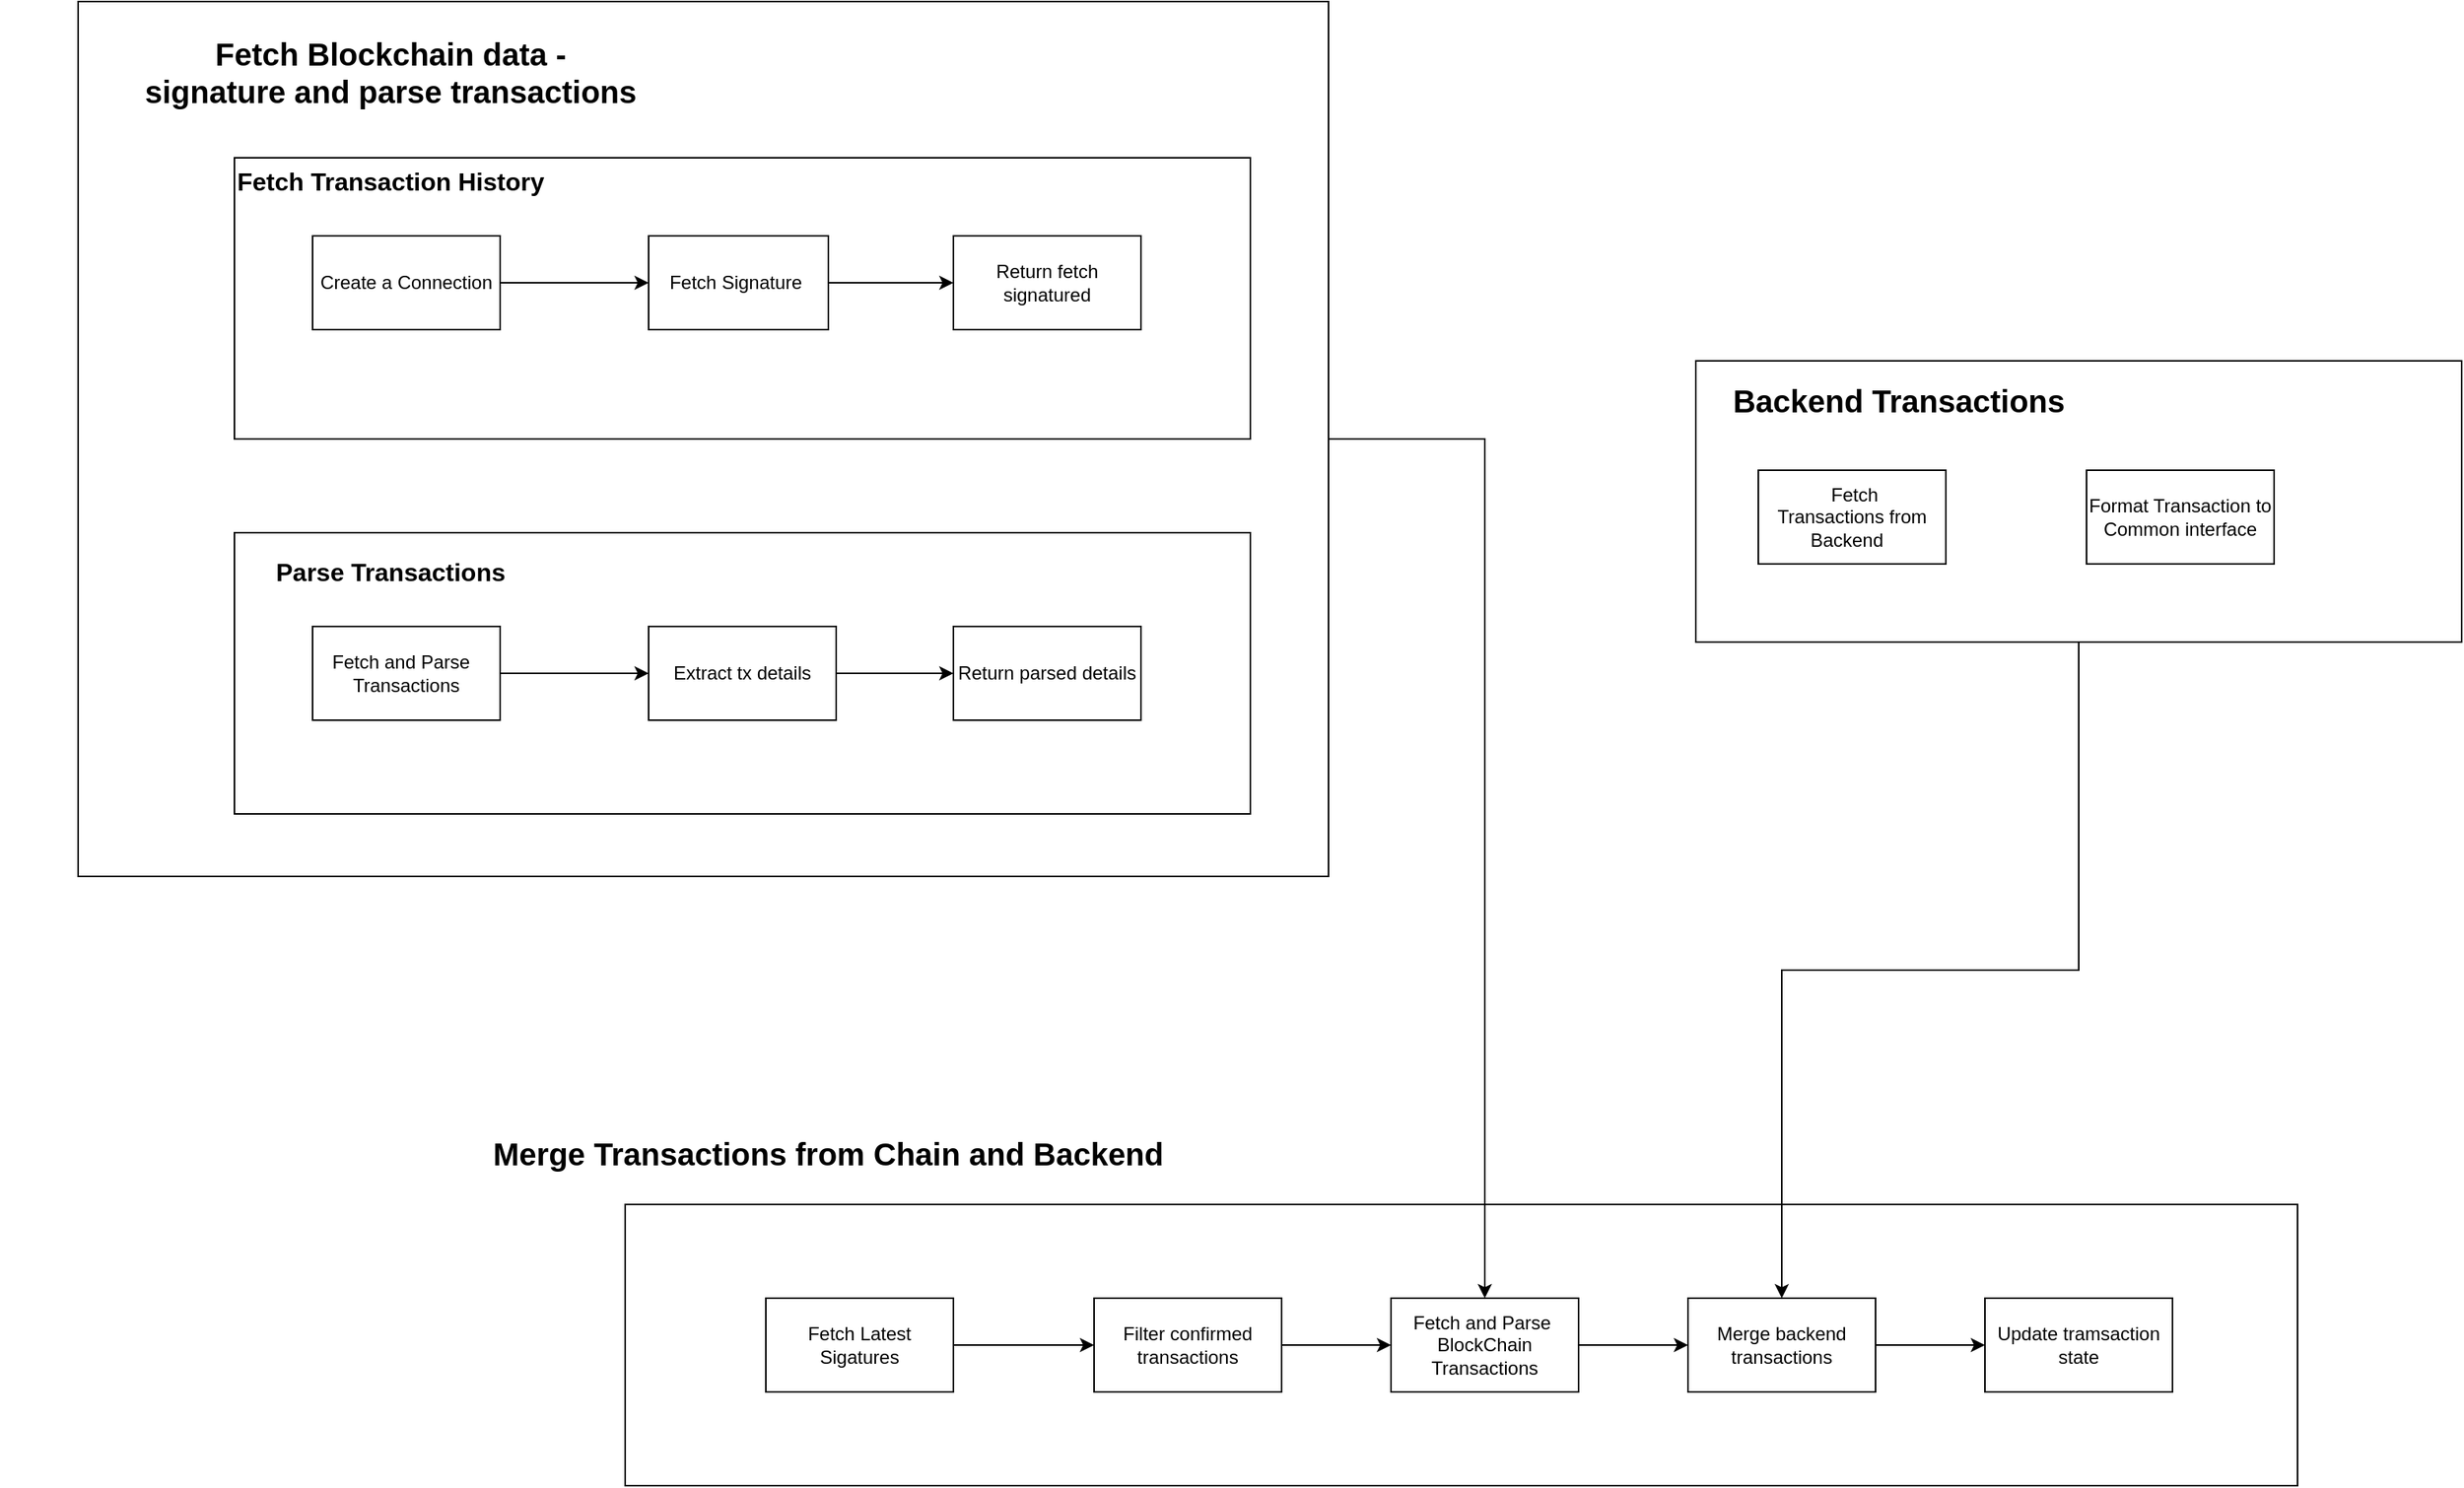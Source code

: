 <mxfile version="24.7.17">
  <diagram name="Page-1" id="PoZPb7VsL8UbrUY4kVbc">
    <mxGraphModel dx="2483" dy="1092" grid="1" gridSize="10" guides="1" tooltips="1" connect="1" arrows="1" fold="1" page="1" pageScale="1" pageWidth="827" pageHeight="1169" math="0" shadow="0">
      <root>
        <mxCell id="0" />
        <mxCell id="1" parent="0" />
        <mxCell id="6yPU7hheoDjGbnNmIRyW-13" value="" style="rounded=0;whiteSpace=wrap;html=1;" vertex="1" parent="1">
          <mxGeometry x="300" y="860" width="1070" height="180" as="geometry" />
        </mxCell>
        <mxCell id="6yPU7hheoDjGbnNmIRyW-22" style="edgeStyle=orthogonalEdgeStyle;rounded=0;orthogonalLoop=1;jettySize=auto;html=1;" edge="1" parent="1" source="6yPU7hheoDjGbnNmIRyW-19" target="6yPU7hheoDjGbnNmIRyW-16">
          <mxGeometry relative="1" as="geometry" />
        </mxCell>
        <mxCell id="6yPU7hheoDjGbnNmIRyW-19" value="" style="rounded=0;whiteSpace=wrap;html=1;" vertex="1" parent="1">
          <mxGeometry x="-50" y="90" width="800" height="560" as="geometry" />
        </mxCell>
        <mxCell id="6yPU7hheoDjGbnNmIRyW-1" value="" style="rounded=0;whiteSpace=wrap;html=1;" vertex="1" parent="1">
          <mxGeometry x="50" y="190" width="650" height="180" as="geometry" />
        </mxCell>
        <mxCell id="6yPU7hheoDjGbnNmIRyW-28" value="" style="edgeStyle=orthogonalEdgeStyle;rounded=0;orthogonalLoop=1;jettySize=auto;html=1;" edge="1" parent="1" source="6yPU7hheoDjGbnNmIRyW-2" target="6yPU7hheoDjGbnNmIRyW-3">
          <mxGeometry relative="1" as="geometry" />
        </mxCell>
        <mxCell id="6yPU7hheoDjGbnNmIRyW-2" value="Create a Connection" style="rounded=0;whiteSpace=wrap;html=1;" vertex="1" parent="1">
          <mxGeometry x="100" y="240" width="120" height="60" as="geometry" />
        </mxCell>
        <mxCell id="6yPU7hheoDjGbnNmIRyW-29" value="" style="edgeStyle=orthogonalEdgeStyle;rounded=0;orthogonalLoop=1;jettySize=auto;html=1;" edge="1" parent="1" source="6yPU7hheoDjGbnNmIRyW-3" target="6yPU7hheoDjGbnNmIRyW-8">
          <mxGeometry relative="1" as="geometry" />
        </mxCell>
        <mxCell id="6yPU7hheoDjGbnNmIRyW-3" value="Fetch Signature&amp;nbsp;" style="rounded=0;whiteSpace=wrap;html=1;" vertex="1" parent="1">
          <mxGeometry x="315" y="240" width="115" height="60" as="geometry" />
        </mxCell>
        <mxCell id="6yPU7hheoDjGbnNmIRyW-4" value="" style="rounded=0;whiteSpace=wrap;html=1;" vertex="1" parent="1">
          <mxGeometry x="50" y="430" width="650" height="180" as="geometry" />
        </mxCell>
        <mxCell id="6yPU7hheoDjGbnNmIRyW-30" value="" style="edgeStyle=orthogonalEdgeStyle;rounded=0;orthogonalLoop=1;jettySize=auto;html=1;" edge="1" parent="1" source="6yPU7hheoDjGbnNmIRyW-5" target="6yPU7hheoDjGbnNmIRyW-6">
          <mxGeometry relative="1" as="geometry" />
        </mxCell>
        <mxCell id="6yPU7hheoDjGbnNmIRyW-5" value="&lt;div&gt;&amp;nbsp;Fetch and Parse&amp;nbsp; &amp;nbsp; &lt;span style=&quot;background-color: initial;&quot;&gt;&amp;nbsp;Transactions&amp;nbsp;&lt;/span&gt;&lt;/div&gt;" style="rounded=0;whiteSpace=wrap;html=1;" vertex="1" parent="1">
          <mxGeometry x="100" y="490" width="120" height="60" as="geometry" />
        </mxCell>
        <mxCell id="6yPU7hheoDjGbnNmIRyW-31" value="" style="edgeStyle=orthogonalEdgeStyle;rounded=0;orthogonalLoop=1;jettySize=auto;html=1;" edge="1" parent="1" source="6yPU7hheoDjGbnNmIRyW-6" target="6yPU7hheoDjGbnNmIRyW-7">
          <mxGeometry relative="1" as="geometry" />
        </mxCell>
        <mxCell id="6yPU7hheoDjGbnNmIRyW-6" value="&lt;div&gt;Extract tx details&lt;/div&gt;" style="rounded=0;whiteSpace=wrap;html=1;" vertex="1" parent="1">
          <mxGeometry x="315" y="490" width="120" height="60" as="geometry" />
        </mxCell>
        <mxCell id="6yPU7hheoDjGbnNmIRyW-7" value="&lt;div&gt;Return parsed details&lt;/div&gt;" style="rounded=0;whiteSpace=wrap;html=1;" vertex="1" parent="1">
          <mxGeometry x="510" y="490" width="120" height="60" as="geometry" />
        </mxCell>
        <mxCell id="6yPU7hheoDjGbnNmIRyW-8" value="Return fetch signatured" style="rounded=0;whiteSpace=wrap;html=1;" vertex="1" parent="1">
          <mxGeometry x="510" y="240" width="120" height="60" as="geometry" />
        </mxCell>
        <mxCell id="6yPU7hheoDjGbnNmIRyW-23" style="edgeStyle=orthogonalEdgeStyle;rounded=0;orthogonalLoop=1;jettySize=auto;html=1;entryX=0.5;entryY=0;entryDx=0;entryDy=0;" edge="1" parent="1" source="6yPU7hheoDjGbnNmIRyW-9" target="6yPU7hheoDjGbnNmIRyW-17">
          <mxGeometry relative="1" as="geometry" />
        </mxCell>
        <mxCell id="6yPU7hheoDjGbnNmIRyW-9" value="" style="rounded=0;whiteSpace=wrap;html=1;" vertex="1" parent="1">
          <mxGeometry x="985" y="320" width="490" height="180" as="geometry" />
        </mxCell>
        <mxCell id="6yPU7hheoDjGbnNmIRyW-10" value="&lt;font style=&quot;font-size: 20px;&quot;&gt;&lt;b&gt;Backend Transactions&lt;/b&gt;&lt;/font&gt;" style="text;html=1;align=center;verticalAlign=middle;whiteSpace=wrap;rounded=0;" vertex="1" parent="1">
          <mxGeometry x="995" y="330" width="240" height="30" as="geometry" />
        </mxCell>
        <mxCell id="6yPU7hheoDjGbnNmIRyW-11" value="&lt;div&gt;&amp;nbsp;Fetch Transactions&amp;nbsp;&lt;span style=&quot;background-color: initial;&quot;&gt;from Backend&amp;nbsp;&amp;nbsp;&lt;/span&gt;&lt;/div&gt;" style="rounded=0;whiteSpace=wrap;html=1;" vertex="1" parent="1">
          <mxGeometry x="1025" y="390" width="120" height="60" as="geometry" />
        </mxCell>
        <mxCell id="6yPU7hheoDjGbnNmIRyW-12" value="&lt;div&gt;Format Transaction to Common interface&lt;/div&gt;" style="rounded=0;whiteSpace=wrap;html=1;" vertex="1" parent="1">
          <mxGeometry x="1235" y="390" width="120" height="60" as="geometry" />
        </mxCell>
        <mxCell id="6yPU7hheoDjGbnNmIRyW-24" value="" style="edgeStyle=orthogonalEdgeStyle;rounded=0;orthogonalLoop=1;jettySize=auto;html=1;" edge="1" parent="1" source="6yPU7hheoDjGbnNmIRyW-14" target="6yPU7hheoDjGbnNmIRyW-15">
          <mxGeometry relative="1" as="geometry" />
        </mxCell>
        <mxCell id="6yPU7hheoDjGbnNmIRyW-14" value="&lt;div&gt;Fetch Latest Sigatures&lt;/div&gt;" style="rounded=0;whiteSpace=wrap;html=1;" vertex="1" parent="1">
          <mxGeometry x="390" y="920" width="120" height="60" as="geometry" />
        </mxCell>
        <mxCell id="6yPU7hheoDjGbnNmIRyW-25" value="" style="edgeStyle=orthogonalEdgeStyle;rounded=0;orthogonalLoop=1;jettySize=auto;html=1;" edge="1" parent="1" source="6yPU7hheoDjGbnNmIRyW-15" target="6yPU7hheoDjGbnNmIRyW-16">
          <mxGeometry relative="1" as="geometry" />
        </mxCell>
        <mxCell id="6yPU7hheoDjGbnNmIRyW-15" value="&lt;div&gt;Filter confirmed transactions&lt;/div&gt;" style="rounded=0;whiteSpace=wrap;html=1;" vertex="1" parent="1">
          <mxGeometry x="600" y="920" width="120" height="60" as="geometry" />
        </mxCell>
        <mxCell id="6yPU7hheoDjGbnNmIRyW-26" value="" style="edgeStyle=orthogonalEdgeStyle;rounded=0;orthogonalLoop=1;jettySize=auto;html=1;" edge="1" parent="1" source="6yPU7hheoDjGbnNmIRyW-16" target="6yPU7hheoDjGbnNmIRyW-17">
          <mxGeometry relative="1" as="geometry" />
        </mxCell>
        <mxCell id="6yPU7hheoDjGbnNmIRyW-16" value="&lt;div&gt;Fetch and Parse&amp;nbsp;&lt;br&gt;BlockChain Transactions&lt;/div&gt;" style="rounded=0;whiteSpace=wrap;html=1;" vertex="1" parent="1">
          <mxGeometry x="790" y="920" width="120" height="60" as="geometry" />
        </mxCell>
        <mxCell id="6yPU7hheoDjGbnNmIRyW-27" value="" style="edgeStyle=orthogonalEdgeStyle;rounded=0;orthogonalLoop=1;jettySize=auto;html=1;" edge="1" parent="1" source="6yPU7hheoDjGbnNmIRyW-17" target="6yPU7hheoDjGbnNmIRyW-18">
          <mxGeometry relative="1" as="geometry" />
        </mxCell>
        <mxCell id="6yPU7hheoDjGbnNmIRyW-17" value="&lt;div&gt;Merge backend transactions&lt;span style=&quot;color: rgba(0, 0, 0, 0); font-family: monospace; font-size: 0px; text-align: start; text-wrap: nowrap; background-color: initial;&quot;&gt;%3CmxGraphModel%3E%3Croot%3E%3CmxCell%20id%3D%220%22%2F%3E%3CmxCell%20id%3D%221%22%20parent%3D%220%22%2F%3E%3CmxCell%20id%3D%222%22%20value%3D%22%26lt%3Bdiv%26gt%3BFilter%20confirmed%20transactions%26lt%3B%2Fdiv%26gt%3B%22%20style%3D%22rounded%3D0%3BwhiteSpace%3Dwrap%3Bhtml%3D1%3B%22%20vertex%3D%221%22%20parent%3D%221%22%3E%3CmxGeometry%20x%3D%22600%22%20y%3D%22790%22%20width%3D%22120%22%20height%3D%2260%22%20as%3D%22geometry%22%2F%3E%3C%2FmxCell%3E%3C%2Froot%3E%3C%2FmxGraphModel%3E&lt;/span&gt;&lt;/div&gt;" style="rounded=0;whiteSpace=wrap;html=1;" vertex="1" parent="1">
          <mxGeometry x="980" y="920" width="120" height="60" as="geometry" />
        </mxCell>
        <mxCell id="6yPU7hheoDjGbnNmIRyW-18" value="&lt;div&gt;Update tramsaction state&lt;/div&gt;" style="rounded=0;whiteSpace=wrap;html=1;" vertex="1" parent="1">
          <mxGeometry x="1170" y="920" width="120" height="60" as="geometry" />
        </mxCell>
        <mxCell id="6yPU7hheoDjGbnNmIRyW-20" value="&lt;font style=&quot;font-size: 20px;&quot;&gt;&lt;b&gt;Fetch Blockchain data - &lt;br&gt;signature and parse transactions&lt;/b&gt;&lt;/font&gt;" style="text;html=1;align=center;verticalAlign=middle;whiteSpace=wrap;rounded=0;" vertex="1" parent="1">
          <mxGeometry x="-100" y="120" width="500" height="30" as="geometry" />
        </mxCell>
        <mxCell id="6yPU7hheoDjGbnNmIRyW-33" value="&lt;div style=&quot;font-size: 16px;&quot;&gt;&lt;font style=&quot;font-size: 16px;&quot;&gt;&lt;b&gt;Fetch Transaction History&lt;/b&gt;&lt;/font&gt;&lt;/div&gt;&lt;div style=&quot;font-size: 16px;&quot;&gt;&lt;br&gt;&lt;/div&gt;" style="text;html=1;align=center;verticalAlign=middle;whiteSpace=wrap;rounded=0;" vertex="1" parent="1">
          <mxGeometry x="50" y="200" width="200" height="30" as="geometry" />
        </mxCell>
        <mxCell id="6yPU7hheoDjGbnNmIRyW-34" value="&lt;div style=&quot;font-size: 16px;&quot;&gt;&lt;div&gt;&lt;b&gt;Parse Transactions&lt;/b&gt;&lt;/div&gt;&lt;div&gt;&lt;br&gt;&lt;/div&gt;&lt;/div&gt;" style="text;html=1;align=center;verticalAlign=middle;whiteSpace=wrap;rounded=0;" vertex="1" parent="1">
          <mxGeometry x="50" y="450" width="200" height="30" as="geometry" />
        </mxCell>
        <mxCell id="6yPU7hheoDjGbnNmIRyW-35" value="&lt;div&gt;&lt;span style=&quot;font-size: 20px;&quot;&gt;&lt;b&gt;Merge Transactions from Chain and Backend&lt;/b&gt;&lt;/span&gt;&lt;/div&gt;&lt;div&gt;&lt;br&gt;&lt;/div&gt;" style="text;html=1;align=center;verticalAlign=middle;whiteSpace=wrap;rounded=0;" vertex="1" parent="1">
          <mxGeometry x="180" y="820" width="500" height="30" as="geometry" />
        </mxCell>
      </root>
    </mxGraphModel>
  </diagram>
</mxfile>
